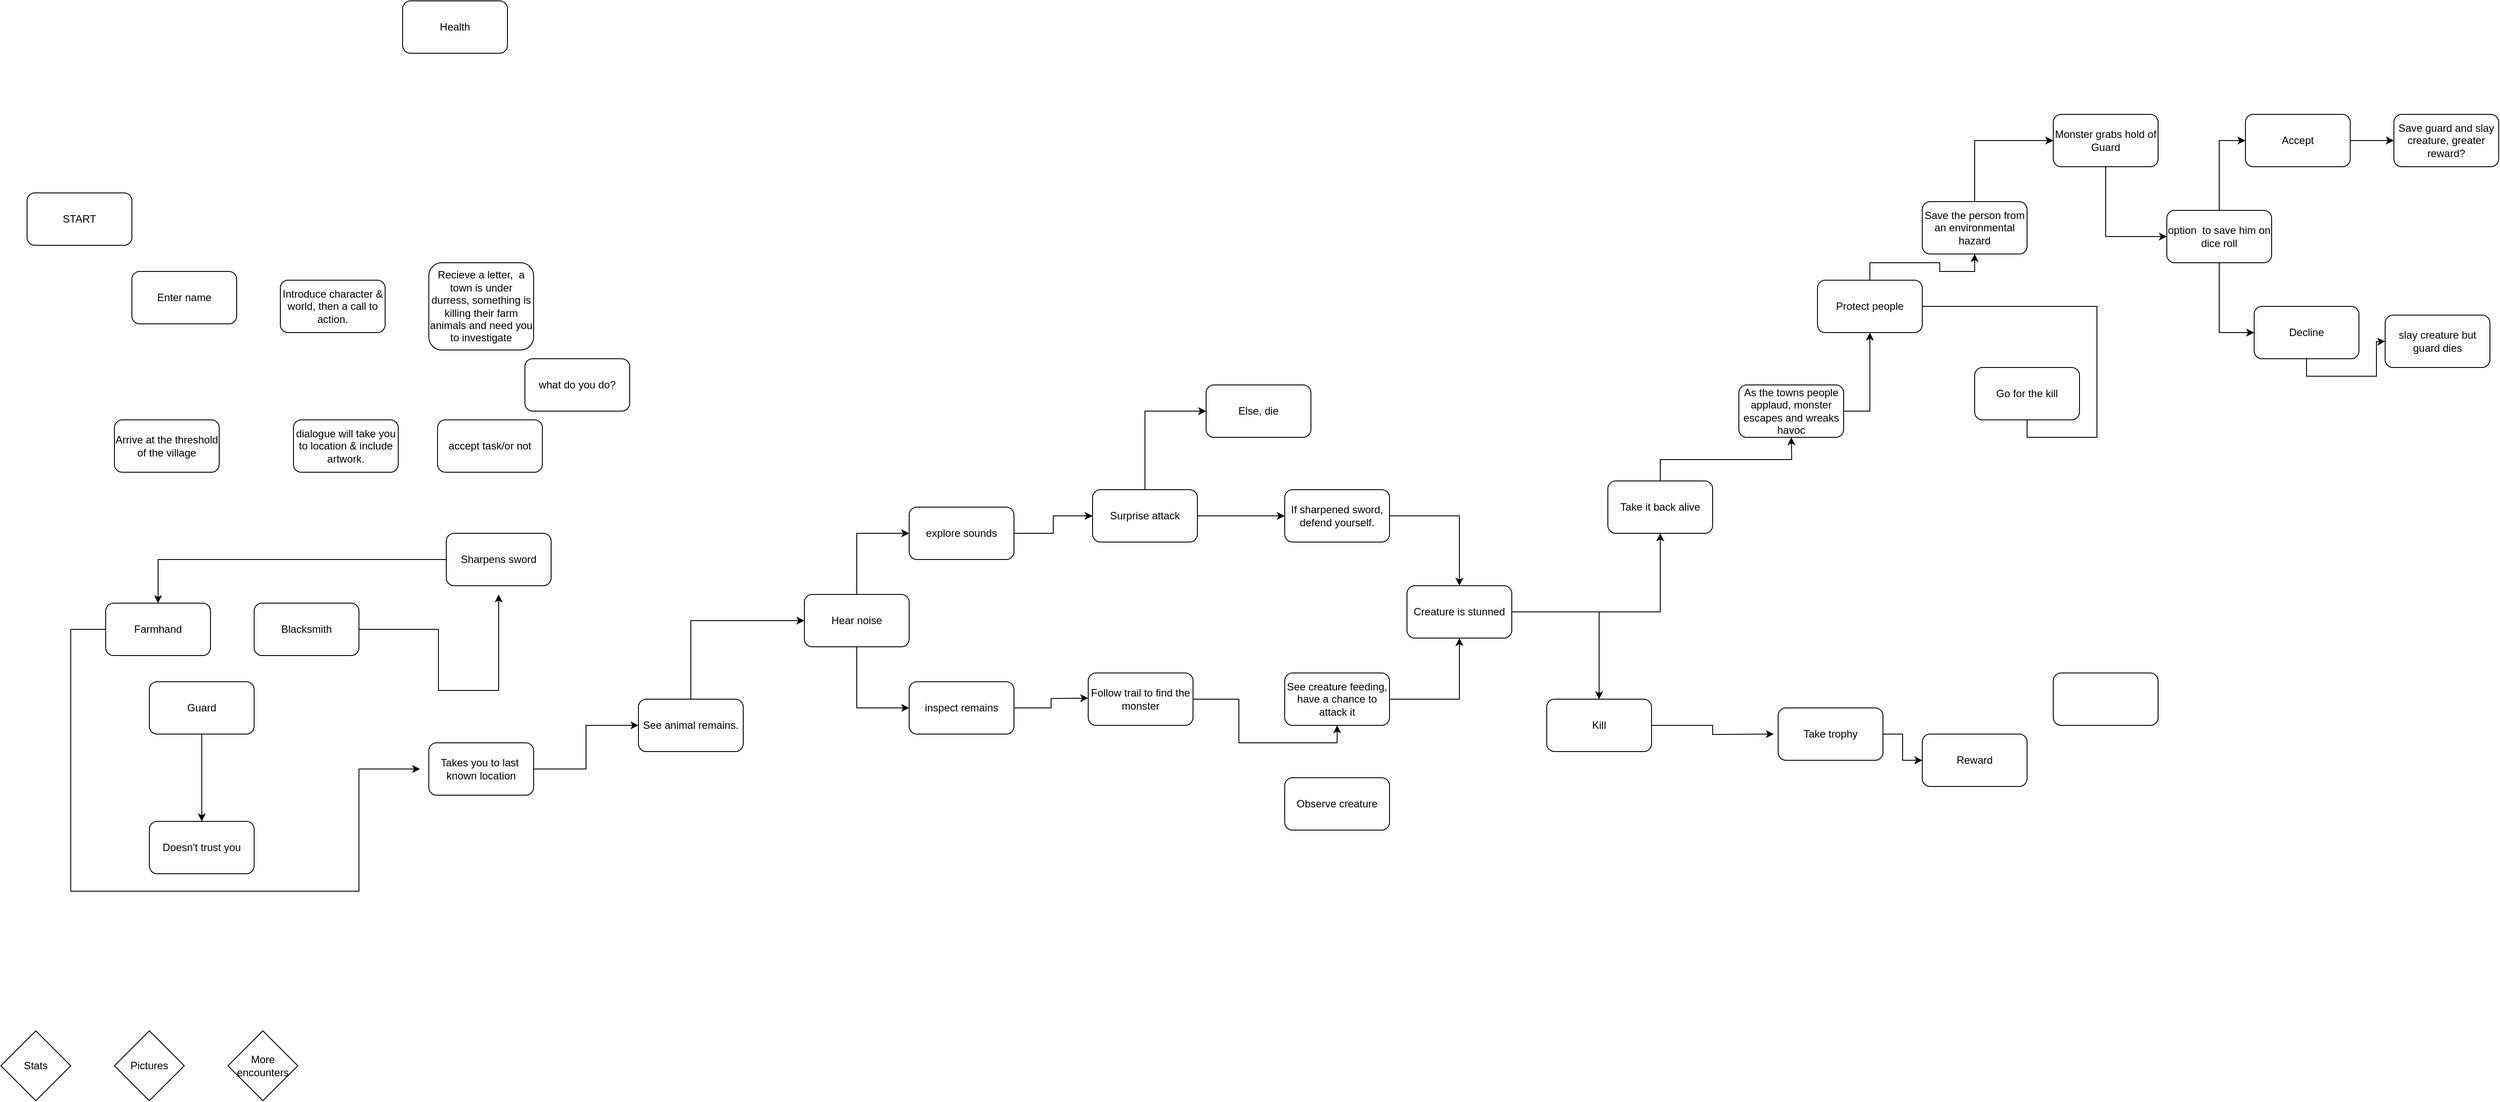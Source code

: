 <mxfile version="21.3.5" type="device">
  <diagram name="Page-1" id="pi5ZYllnXMlKro6cVnmL">
    <mxGraphModel dx="2985" dy="2638" grid="1" gridSize="10" guides="1" tooltips="1" connect="1" arrows="1" fold="1" page="1" pageScale="1" pageWidth="850" pageHeight="1100" math="0" shadow="0">
      <root>
        <mxCell id="0" />
        <mxCell id="1" parent="0" />
        <mxCell id="_f-qhlE12oUDLF6dOdod-7" value="START" style="rounded=1;whiteSpace=wrap;html=1;" vertex="1" parent="1">
          <mxGeometry x="60" y="40" width="120" height="60" as="geometry" />
        </mxCell>
        <mxCell id="_f-qhlE12oUDLF6dOdod-8" value="Enter name" style="rounded=1;whiteSpace=wrap;html=1;" vertex="1" parent="1">
          <mxGeometry x="180" y="130" width="120" height="60" as="geometry" />
        </mxCell>
        <mxCell id="_f-qhlE12oUDLF6dOdod-13" value="Introduce character &amp;amp; world, then a call to action." style="rounded=1;whiteSpace=wrap;html=1;" vertex="1" parent="1">
          <mxGeometry x="350" y="140" width="120" height="60" as="geometry" />
        </mxCell>
        <mxCell id="_f-qhlE12oUDLF6dOdod-14" value="what do you do?" style="rounded=1;whiteSpace=wrap;html=1;" vertex="1" parent="1">
          <mxGeometry x="630" y="230" width="120" height="60" as="geometry" />
        </mxCell>
        <mxCell id="_f-qhlE12oUDLF6dOdod-15" value="Recieve a letter,&amp;nbsp; a town is under durress, something is killing their farm animals and need you to investigate" style="rounded=1;whiteSpace=wrap;html=1;" vertex="1" parent="1">
          <mxGeometry x="520" y="120" width="120" height="100" as="geometry" />
        </mxCell>
        <mxCell id="_f-qhlE12oUDLF6dOdod-16" value="Health" style="rounded=1;whiteSpace=wrap;html=1;" vertex="1" parent="1">
          <mxGeometry x="490" y="-180" width="120" height="60" as="geometry" />
        </mxCell>
        <mxCell id="_f-qhlE12oUDLF6dOdod-17" value="accept task/or not" style="rounded=1;whiteSpace=wrap;html=1;" vertex="1" parent="1">
          <mxGeometry x="530" y="300" width="120" height="60" as="geometry" />
        </mxCell>
        <mxCell id="_f-qhlE12oUDLF6dOdod-18" value="dialogue will take you to location &amp;amp; include artwork." style="rounded=1;whiteSpace=wrap;html=1;" vertex="1" parent="1">
          <mxGeometry x="365" y="300" width="120" height="60" as="geometry" />
        </mxCell>
        <mxCell id="_f-qhlE12oUDLF6dOdod-19" value="Arrive at the threshold of the village" style="rounded=1;whiteSpace=wrap;html=1;" vertex="1" parent="1">
          <mxGeometry x="160" y="300" width="120" height="60" as="geometry" />
        </mxCell>
        <mxCell id="_f-qhlE12oUDLF6dOdod-25" style="edgeStyle=orthogonalEdgeStyle;rounded=0;orthogonalLoop=1;jettySize=auto;html=1;exitX=0;exitY=0.5;exitDx=0;exitDy=0;" edge="1" parent="1" source="_f-qhlE12oUDLF6dOdod-20">
          <mxGeometry relative="1" as="geometry">
            <mxPoint x="510" y="700" as="targetPoint" />
            <Array as="points">
              <mxPoint x="110" y="540" />
              <mxPoint x="110" y="840" />
              <mxPoint x="440" y="840" />
              <mxPoint x="440" y="700" />
            </Array>
          </mxGeometry>
        </mxCell>
        <mxCell id="_f-qhlE12oUDLF6dOdod-20" value="Farmhand" style="rounded=1;whiteSpace=wrap;html=1;" vertex="1" parent="1">
          <mxGeometry x="150" y="510" width="120" height="60" as="geometry" />
        </mxCell>
        <mxCell id="_f-qhlE12oUDLF6dOdod-23" style="edgeStyle=orthogonalEdgeStyle;rounded=0;orthogonalLoop=1;jettySize=auto;html=1;exitX=1;exitY=0.5;exitDx=0;exitDy=0;" edge="1" parent="1" source="_f-qhlE12oUDLF6dOdod-21">
          <mxGeometry relative="1" as="geometry">
            <mxPoint x="600" y="500" as="targetPoint" />
            <Array as="points">
              <mxPoint x="531" y="540" />
              <mxPoint x="531" y="610" />
            </Array>
          </mxGeometry>
        </mxCell>
        <mxCell id="_f-qhlE12oUDLF6dOdod-21" value="Blacksmith" style="rounded=1;whiteSpace=wrap;html=1;" vertex="1" parent="1">
          <mxGeometry x="320" y="510" width="120" height="60" as="geometry" />
        </mxCell>
        <mxCell id="_f-qhlE12oUDLF6dOdod-24" style="edgeStyle=orthogonalEdgeStyle;rounded=0;orthogonalLoop=1;jettySize=auto;html=1;exitX=0.5;exitY=1;exitDx=0;exitDy=0;" edge="1" parent="1" source="_f-qhlE12oUDLF6dOdod-22">
          <mxGeometry relative="1" as="geometry">
            <mxPoint x="260" y="760" as="targetPoint" />
          </mxGeometry>
        </mxCell>
        <mxCell id="_f-qhlE12oUDLF6dOdod-22" value="Guard" style="rounded=1;whiteSpace=wrap;html=1;" vertex="1" parent="1">
          <mxGeometry x="200" y="600" width="120" height="60" as="geometry" />
        </mxCell>
        <mxCell id="_f-qhlE12oUDLF6dOdod-26" value="Doesn&#39;t trust you" style="rounded=1;whiteSpace=wrap;html=1;" vertex="1" parent="1">
          <mxGeometry x="200" y="760" width="120" height="60" as="geometry" />
        </mxCell>
        <mxCell id="_f-qhlE12oUDLF6dOdod-35" style="edgeStyle=orthogonalEdgeStyle;rounded=0;orthogonalLoop=1;jettySize=auto;html=1;exitX=1;exitY=0.5;exitDx=0;exitDy=0;entryX=0;entryY=0.5;entryDx=0;entryDy=0;" edge="1" parent="1" source="_f-qhlE12oUDLF6dOdod-28" target="_f-qhlE12oUDLF6dOdod-33">
          <mxGeometry relative="1" as="geometry" />
        </mxCell>
        <mxCell id="_f-qhlE12oUDLF6dOdod-28" value="Takes you to last&amp;nbsp;&lt;br&gt;known location" style="rounded=1;whiteSpace=wrap;html=1;" vertex="1" parent="1">
          <mxGeometry x="520" y="670" width="120" height="60" as="geometry" />
        </mxCell>
        <mxCell id="_f-qhlE12oUDLF6dOdod-34" style="edgeStyle=orthogonalEdgeStyle;rounded=0;orthogonalLoop=1;jettySize=auto;html=1;exitX=0;exitY=0.5;exitDx=0;exitDy=0;entryX=0.5;entryY=0;entryDx=0;entryDy=0;" edge="1" parent="1" source="_f-qhlE12oUDLF6dOdod-29" target="_f-qhlE12oUDLF6dOdod-20">
          <mxGeometry relative="1" as="geometry">
            <mxPoint x="340" y="460" as="targetPoint" />
          </mxGeometry>
        </mxCell>
        <mxCell id="_f-qhlE12oUDLF6dOdod-29" value="Sharpens sword" style="rounded=1;whiteSpace=wrap;html=1;" vertex="1" parent="1">
          <mxGeometry x="540" y="430" width="120" height="60" as="geometry" />
        </mxCell>
        <mxCell id="_f-qhlE12oUDLF6dOdod-31" value="Stats" style="rhombus;whiteSpace=wrap;html=1;" vertex="1" parent="1">
          <mxGeometry x="30" y="1000" width="80" height="80" as="geometry" />
        </mxCell>
        <mxCell id="_f-qhlE12oUDLF6dOdod-32" value="Pictures" style="rhombus;whiteSpace=wrap;html=1;" vertex="1" parent="1">
          <mxGeometry x="160" y="1000" width="80" height="80" as="geometry" />
        </mxCell>
        <mxCell id="_f-qhlE12oUDLF6dOdod-37" style="edgeStyle=orthogonalEdgeStyle;rounded=0;orthogonalLoop=1;jettySize=auto;html=1;exitX=0.5;exitY=0;exitDx=0;exitDy=0;entryX=0;entryY=0.5;entryDx=0;entryDy=0;" edge="1" parent="1" source="_f-qhlE12oUDLF6dOdod-33" target="_f-qhlE12oUDLF6dOdod-36">
          <mxGeometry relative="1" as="geometry" />
        </mxCell>
        <mxCell id="_f-qhlE12oUDLF6dOdod-33" value="See animal remains." style="rounded=1;whiteSpace=wrap;html=1;" vertex="1" parent="1">
          <mxGeometry x="760" y="620" width="120" height="60" as="geometry" />
        </mxCell>
        <mxCell id="_f-qhlE12oUDLF6dOdod-40" style="edgeStyle=orthogonalEdgeStyle;rounded=0;orthogonalLoop=1;jettySize=auto;html=1;exitX=0.5;exitY=0;exitDx=0;exitDy=0;entryX=0;entryY=0.5;entryDx=0;entryDy=0;" edge="1" parent="1" source="_f-qhlE12oUDLF6dOdod-36" target="_f-qhlE12oUDLF6dOdod-39">
          <mxGeometry relative="1" as="geometry" />
        </mxCell>
        <mxCell id="_f-qhlE12oUDLF6dOdod-41" style="edgeStyle=orthogonalEdgeStyle;rounded=0;orthogonalLoop=1;jettySize=auto;html=1;exitX=0.5;exitY=1;exitDx=0;exitDy=0;entryX=0;entryY=0.5;entryDx=0;entryDy=0;" edge="1" parent="1" source="_f-qhlE12oUDLF6dOdod-36" target="_f-qhlE12oUDLF6dOdod-38">
          <mxGeometry relative="1" as="geometry" />
        </mxCell>
        <mxCell id="_f-qhlE12oUDLF6dOdod-36" value="Hear noise" style="rounded=1;whiteSpace=wrap;html=1;" vertex="1" parent="1">
          <mxGeometry x="950" y="500" width="120" height="60" as="geometry" />
        </mxCell>
        <mxCell id="_f-qhlE12oUDLF6dOdod-43" style="edgeStyle=orthogonalEdgeStyle;rounded=0;orthogonalLoop=1;jettySize=auto;html=1;exitX=1;exitY=0.5;exitDx=0;exitDy=0;entryX=-0.042;entryY=0.48;entryDx=0;entryDy=0;entryPerimeter=0;" edge="1" parent="1" source="_f-qhlE12oUDLF6dOdod-38">
          <mxGeometry relative="1" as="geometry">
            <mxPoint x="1274.96" y="618.8" as="targetPoint" />
          </mxGeometry>
        </mxCell>
        <mxCell id="_f-qhlE12oUDLF6dOdod-38" value="inspect remains" style="rounded=1;whiteSpace=wrap;html=1;" vertex="1" parent="1">
          <mxGeometry x="1070" y="600" width="120" height="60" as="geometry" />
        </mxCell>
        <mxCell id="_f-qhlE12oUDLF6dOdod-45" style="edgeStyle=orthogonalEdgeStyle;rounded=0;orthogonalLoop=1;jettySize=auto;html=1;exitX=1;exitY=0.5;exitDx=0;exitDy=0;entryX=0;entryY=0.5;entryDx=0;entryDy=0;" edge="1" parent="1" source="_f-qhlE12oUDLF6dOdod-39" target="_f-qhlE12oUDLF6dOdod-44">
          <mxGeometry relative="1" as="geometry" />
        </mxCell>
        <mxCell id="_f-qhlE12oUDLF6dOdod-39" value="explore sounds" style="rounded=1;whiteSpace=wrap;html=1;" vertex="1" parent="1">
          <mxGeometry x="1070" y="400" width="120" height="60" as="geometry" />
        </mxCell>
        <mxCell id="_f-qhlE12oUDLF6dOdod-53" style="edgeStyle=orthogonalEdgeStyle;rounded=0;orthogonalLoop=1;jettySize=auto;html=1;exitX=0.5;exitY=0;exitDx=0;exitDy=0;entryX=0;entryY=0.5;entryDx=0;entryDy=0;" edge="1" parent="1" source="_f-qhlE12oUDLF6dOdod-44" target="_f-qhlE12oUDLF6dOdod-52">
          <mxGeometry relative="1" as="geometry" />
        </mxCell>
        <mxCell id="_f-qhlE12oUDLF6dOdod-54" style="edgeStyle=orthogonalEdgeStyle;rounded=0;orthogonalLoop=1;jettySize=auto;html=1;exitX=1;exitY=0.5;exitDx=0;exitDy=0;entryX=0;entryY=0.5;entryDx=0;entryDy=0;" edge="1" parent="1" source="_f-qhlE12oUDLF6dOdod-44" target="_f-qhlE12oUDLF6dOdod-51">
          <mxGeometry relative="1" as="geometry" />
        </mxCell>
        <mxCell id="_f-qhlE12oUDLF6dOdod-44" value="Surprise attack" style="rounded=1;whiteSpace=wrap;html=1;" vertex="1" parent="1">
          <mxGeometry x="1280" y="380" width="120" height="60" as="geometry" />
        </mxCell>
        <mxCell id="_f-qhlE12oUDLF6dOdod-56" style="edgeStyle=orthogonalEdgeStyle;rounded=0;orthogonalLoop=1;jettySize=auto;html=1;exitX=1;exitY=0.5;exitDx=0;exitDy=0;entryX=0.5;entryY=1;entryDx=0;entryDy=0;" edge="1" parent="1" source="_f-qhlE12oUDLF6dOdod-47" target="_f-qhlE12oUDLF6dOdod-55">
          <mxGeometry relative="1" as="geometry" />
        </mxCell>
        <mxCell id="_f-qhlE12oUDLF6dOdod-47" value="Follow trail to find the&lt;br&gt;monster" style="rounded=1;whiteSpace=wrap;html=1;" vertex="1" parent="1">
          <mxGeometry x="1275" y="590" width="120" height="60" as="geometry" />
        </mxCell>
        <mxCell id="_f-qhlE12oUDLF6dOdod-59" style="edgeStyle=orthogonalEdgeStyle;rounded=0;orthogonalLoop=1;jettySize=auto;html=1;exitX=1;exitY=0.5;exitDx=0;exitDy=0;entryX=0.5;entryY=0;entryDx=0;entryDy=0;" edge="1" parent="1" source="_f-qhlE12oUDLF6dOdod-51" target="_f-qhlE12oUDLF6dOdod-57">
          <mxGeometry relative="1" as="geometry" />
        </mxCell>
        <mxCell id="_f-qhlE12oUDLF6dOdod-51" value="If sharpened sword, defend yourself." style="rounded=1;whiteSpace=wrap;html=1;" vertex="1" parent="1">
          <mxGeometry x="1500" y="380" width="120" height="60" as="geometry" />
        </mxCell>
        <mxCell id="_f-qhlE12oUDLF6dOdod-52" value="Else, die" style="rounded=1;whiteSpace=wrap;html=1;" vertex="1" parent="1">
          <mxGeometry x="1410" y="260" width="120" height="60" as="geometry" />
        </mxCell>
        <mxCell id="_f-qhlE12oUDLF6dOdod-60" style="edgeStyle=orthogonalEdgeStyle;rounded=0;orthogonalLoop=1;jettySize=auto;html=1;exitX=1;exitY=0.5;exitDx=0;exitDy=0;entryX=0.5;entryY=1;entryDx=0;entryDy=0;" edge="1" parent="1" source="_f-qhlE12oUDLF6dOdod-55" target="_f-qhlE12oUDLF6dOdod-57">
          <mxGeometry relative="1" as="geometry" />
        </mxCell>
        <mxCell id="_f-qhlE12oUDLF6dOdod-55" value="See creature feeding, have a chance to attack it" style="rounded=1;whiteSpace=wrap;html=1;" vertex="1" parent="1">
          <mxGeometry x="1500" y="590" width="120" height="60" as="geometry" />
        </mxCell>
        <mxCell id="_f-qhlE12oUDLF6dOdod-63" style="edgeStyle=orthogonalEdgeStyle;rounded=0;orthogonalLoop=1;jettySize=auto;html=1;exitX=1;exitY=0.5;exitDx=0;exitDy=0;entryX=0.5;entryY=0;entryDx=0;entryDy=0;" edge="1" parent="1" source="_f-qhlE12oUDLF6dOdod-57" target="_f-qhlE12oUDLF6dOdod-62">
          <mxGeometry relative="1" as="geometry" />
        </mxCell>
        <mxCell id="_f-qhlE12oUDLF6dOdod-65" style="edgeStyle=orthogonalEdgeStyle;rounded=0;orthogonalLoop=1;jettySize=auto;html=1;exitX=1;exitY=0.5;exitDx=0;exitDy=0;entryX=0.5;entryY=1;entryDx=0;entryDy=0;" edge="1" parent="1" source="_f-qhlE12oUDLF6dOdod-57" target="_f-qhlE12oUDLF6dOdod-64">
          <mxGeometry relative="1" as="geometry" />
        </mxCell>
        <mxCell id="_f-qhlE12oUDLF6dOdod-57" value="Creature is stunned" style="rounded=1;whiteSpace=wrap;html=1;" vertex="1" parent="1">
          <mxGeometry x="1640" y="490" width="120" height="60" as="geometry" />
        </mxCell>
        <mxCell id="_f-qhlE12oUDLF6dOdod-61" value="Observe creature" style="rounded=1;whiteSpace=wrap;html=1;" vertex="1" parent="1">
          <mxGeometry x="1500" y="710" width="120" height="60" as="geometry" />
        </mxCell>
        <mxCell id="_f-qhlE12oUDLF6dOdod-68" style="edgeStyle=orthogonalEdgeStyle;rounded=0;orthogonalLoop=1;jettySize=auto;html=1;exitX=1;exitY=0.5;exitDx=0;exitDy=0;" edge="1" parent="1" source="_f-qhlE12oUDLF6dOdod-62">
          <mxGeometry relative="1" as="geometry">
            <mxPoint x="2060" y="660" as="targetPoint" />
          </mxGeometry>
        </mxCell>
        <mxCell id="_f-qhlE12oUDLF6dOdod-62" value="Kill" style="rounded=1;whiteSpace=wrap;html=1;" vertex="1" parent="1">
          <mxGeometry x="1800" y="620" width="120" height="60" as="geometry" />
        </mxCell>
        <mxCell id="_f-qhlE12oUDLF6dOdod-67" style="edgeStyle=orthogonalEdgeStyle;rounded=0;orthogonalLoop=1;jettySize=auto;html=1;exitX=0.5;exitY=0;exitDx=0;exitDy=0;" edge="1" parent="1" source="_f-qhlE12oUDLF6dOdod-64">
          <mxGeometry relative="1" as="geometry">
            <mxPoint x="2080" y="320" as="targetPoint" />
          </mxGeometry>
        </mxCell>
        <mxCell id="_f-qhlE12oUDLF6dOdod-64" value="Take it back alive" style="rounded=1;whiteSpace=wrap;html=1;" vertex="1" parent="1">
          <mxGeometry x="1870" y="370" width="120" height="60" as="geometry" />
        </mxCell>
        <mxCell id="_f-qhlE12oUDLF6dOdod-66" value="More encounters" style="rhombus;whiteSpace=wrap;html=1;" vertex="1" parent="1">
          <mxGeometry x="290" y="1000" width="80" height="80" as="geometry" />
        </mxCell>
        <mxCell id="_f-qhlE12oUDLF6dOdod-76" style="edgeStyle=orthogonalEdgeStyle;rounded=0;orthogonalLoop=1;jettySize=auto;html=1;exitX=1;exitY=0.5;exitDx=0;exitDy=0;entryX=0.5;entryY=1;entryDx=0;entryDy=0;" edge="1" parent="1" source="_f-qhlE12oUDLF6dOdod-70" target="_f-qhlE12oUDLF6dOdod-74">
          <mxGeometry relative="1" as="geometry" />
        </mxCell>
        <mxCell id="_f-qhlE12oUDLF6dOdod-70" value="As the towns people applaud, monster escapes and wreaks havoc" style="rounded=1;whiteSpace=wrap;html=1;" vertex="1" parent="1">
          <mxGeometry x="2020" y="260" width="120" height="60" as="geometry" />
        </mxCell>
        <mxCell id="_f-qhlE12oUDLF6dOdod-71" value="Reward" style="rounded=1;whiteSpace=wrap;html=1;" vertex="1" parent="1">
          <mxGeometry x="2230" y="660" width="120" height="60" as="geometry" />
        </mxCell>
        <mxCell id="_f-qhlE12oUDLF6dOdod-73" style="edgeStyle=orthogonalEdgeStyle;rounded=0;orthogonalLoop=1;jettySize=auto;html=1;exitX=1;exitY=0.5;exitDx=0;exitDy=0;entryX=0;entryY=0.5;entryDx=0;entryDy=0;" edge="1" parent="1" source="_f-qhlE12oUDLF6dOdod-72" target="_f-qhlE12oUDLF6dOdod-71">
          <mxGeometry relative="1" as="geometry" />
        </mxCell>
        <mxCell id="_f-qhlE12oUDLF6dOdod-72" value="Take trophy" style="rounded=1;whiteSpace=wrap;html=1;" vertex="1" parent="1">
          <mxGeometry x="2065" y="630" width="120" height="60" as="geometry" />
        </mxCell>
        <mxCell id="_f-qhlE12oUDLF6dOdod-79" style="edgeStyle=orthogonalEdgeStyle;rounded=0;orthogonalLoop=1;jettySize=auto;html=1;exitX=0.5;exitY=0;exitDx=0;exitDy=0;" edge="1" parent="1" source="_f-qhlE12oUDLF6dOdod-74" target="_f-qhlE12oUDLF6dOdod-80">
          <mxGeometry relative="1" as="geometry">
            <mxPoint x="2280" y="110" as="targetPoint" />
          </mxGeometry>
        </mxCell>
        <mxCell id="_f-qhlE12oUDLF6dOdod-81" style="edgeStyle=orthogonalEdgeStyle;rounded=0;orthogonalLoop=1;jettySize=auto;html=1;exitX=1;exitY=0.5;exitDx=0;exitDy=0;entryX=0.5;entryY=0;entryDx=0;entryDy=0;" edge="1" parent="1" source="_f-qhlE12oUDLF6dOdod-74" target="_f-qhlE12oUDLF6dOdod-77">
          <mxGeometry relative="1" as="geometry">
            <Array as="points">
              <mxPoint x="2430" y="170" />
              <mxPoint x="2430" y="320" />
            </Array>
          </mxGeometry>
        </mxCell>
        <mxCell id="_f-qhlE12oUDLF6dOdod-74" value="Protect people" style="rounded=1;whiteSpace=wrap;html=1;" vertex="1" parent="1">
          <mxGeometry x="2110" y="140" width="120" height="60" as="geometry" />
        </mxCell>
        <mxCell id="_f-qhlE12oUDLF6dOdod-75" value="" style="rounded=1;whiteSpace=wrap;html=1;" vertex="1" parent="1">
          <mxGeometry x="2380" y="590" width="120" height="60" as="geometry" />
        </mxCell>
        <mxCell id="_f-qhlE12oUDLF6dOdod-77" value="Go for the kill" style="rounded=1;whiteSpace=wrap;html=1;" vertex="1" parent="1">
          <mxGeometry x="2290" y="240" width="120" height="60" as="geometry" />
        </mxCell>
        <mxCell id="_f-qhlE12oUDLF6dOdod-83" style="edgeStyle=orthogonalEdgeStyle;rounded=0;orthogonalLoop=1;jettySize=auto;html=1;exitX=0.5;exitY=0;exitDx=0;exitDy=0;entryX=0;entryY=0.5;entryDx=0;entryDy=0;" edge="1" parent="1" source="_f-qhlE12oUDLF6dOdod-80" target="_f-qhlE12oUDLF6dOdod-82">
          <mxGeometry relative="1" as="geometry" />
        </mxCell>
        <mxCell id="_f-qhlE12oUDLF6dOdod-80" value="Save the person from an environmental hazard" style="rounded=1;whiteSpace=wrap;html=1;" vertex="1" parent="1">
          <mxGeometry x="2230" y="50" width="120" height="60" as="geometry" />
        </mxCell>
        <mxCell id="_f-qhlE12oUDLF6dOdod-85" style="edgeStyle=orthogonalEdgeStyle;rounded=0;orthogonalLoop=1;jettySize=auto;html=1;exitX=0.5;exitY=1;exitDx=0;exitDy=0;entryX=0;entryY=0.5;entryDx=0;entryDy=0;" edge="1" parent="1" source="_f-qhlE12oUDLF6dOdod-82" target="_f-qhlE12oUDLF6dOdod-84">
          <mxGeometry relative="1" as="geometry" />
        </mxCell>
        <mxCell id="_f-qhlE12oUDLF6dOdod-82" value="Monster grabs hold of Guard" style="rounded=1;whiteSpace=wrap;html=1;" vertex="1" parent="1">
          <mxGeometry x="2380" y="-50" width="120" height="60" as="geometry" />
        </mxCell>
        <mxCell id="_f-qhlE12oUDLF6dOdod-90" style="edgeStyle=orthogonalEdgeStyle;rounded=0;orthogonalLoop=1;jettySize=auto;html=1;exitX=0.5;exitY=0;exitDx=0;exitDy=0;entryX=0;entryY=0.5;entryDx=0;entryDy=0;" edge="1" parent="1" source="_f-qhlE12oUDLF6dOdod-84" target="_f-qhlE12oUDLF6dOdod-87">
          <mxGeometry relative="1" as="geometry" />
        </mxCell>
        <mxCell id="_f-qhlE12oUDLF6dOdod-91" style="edgeStyle=orthogonalEdgeStyle;rounded=0;orthogonalLoop=1;jettySize=auto;html=1;exitX=0.5;exitY=1;exitDx=0;exitDy=0;entryX=0;entryY=0.5;entryDx=0;entryDy=0;" edge="1" parent="1" source="_f-qhlE12oUDLF6dOdod-84" target="_f-qhlE12oUDLF6dOdod-89">
          <mxGeometry relative="1" as="geometry" />
        </mxCell>
        <mxCell id="_f-qhlE12oUDLF6dOdod-84" value="option&amp;nbsp; to save him on dice roll" style="rounded=1;whiteSpace=wrap;html=1;" vertex="1" parent="1">
          <mxGeometry x="2510" y="60" width="120" height="60" as="geometry" />
        </mxCell>
        <mxCell id="_f-qhlE12oUDLF6dOdod-95" style="edgeStyle=orthogonalEdgeStyle;rounded=0;orthogonalLoop=1;jettySize=auto;html=1;exitX=1;exitY=0.5;exitDx=0;exitDy=0;entryX=0;entryY=0.5;entryDx=0;entryDy=0;" edge="1" parent="1" source="_f-qhlE12oUDLF6dOdod-87" target="_f-qhlE12oUDLF6dOdod-94">
          <mxGeometry relative="1" as="geometry" />
        </mxCell>
        <mxCell id="_f-qhlE12oUDLF6dOdod-87" value="Accept" style="rounded=1;whiteSpace=wrap;html=1;" vertex="1" parent="1">
          <mxGeometry x="2600" y="-50" width="120" height="60" as="geometry" />
        </mxCell>
        <mxCell id="_f-qhlE12oUDLF6dOdod-92" style="edgeStyle=orthogonalEdgeStyle;rounded=0;orthogonalLoop=1;jettySize=auto;html=1;exitX=0.5;exitY=1;exitDx=0;exitDy=0;" edge="1" parent="1" source="_f-qhlE12oUDLF6dOdod-89">
          <mxGeometry relative="1" as="geometry">
            <mxPoint x="2760" y="210" as="targetPoint" />
          </mxGeometry>
        </mxCell>
        <mxCell id="_f-qhlE12oUDLF6dOdod-89" value="Decline" style="rounded=1;whiteSpace=wrap;html=1;" vertex="1" parent="1">
          <mxGeometry x="2610" y="170" width="120" height="60" as="geometry" />
        </mxCell>
        <mxCell id="_f-qhlE12oUDLF6dOdod-93" value="slay creature but guard dies" style="rounded=1;whiteSpace=wrap;html=1;" vertex="1" parent="1">
          <mxGeometry x="2760" y="180" width="120" height="60" as="geometry" />
        </mxCell>
        <mxCell id="_f-qhlE12oUDLF6dOdod-94" value="Save guard and slay creature, greater reward?" style="rounded=1;whiteSpace=wrap;html=1;" vertex="1" parent="1">
          <mxGeometry x="2770" y="-50" width="120" height="60" as="geometry" />
        </mxCell>
      </root>
    </mxGraphModel>
  </diagram>
</mxfile>
